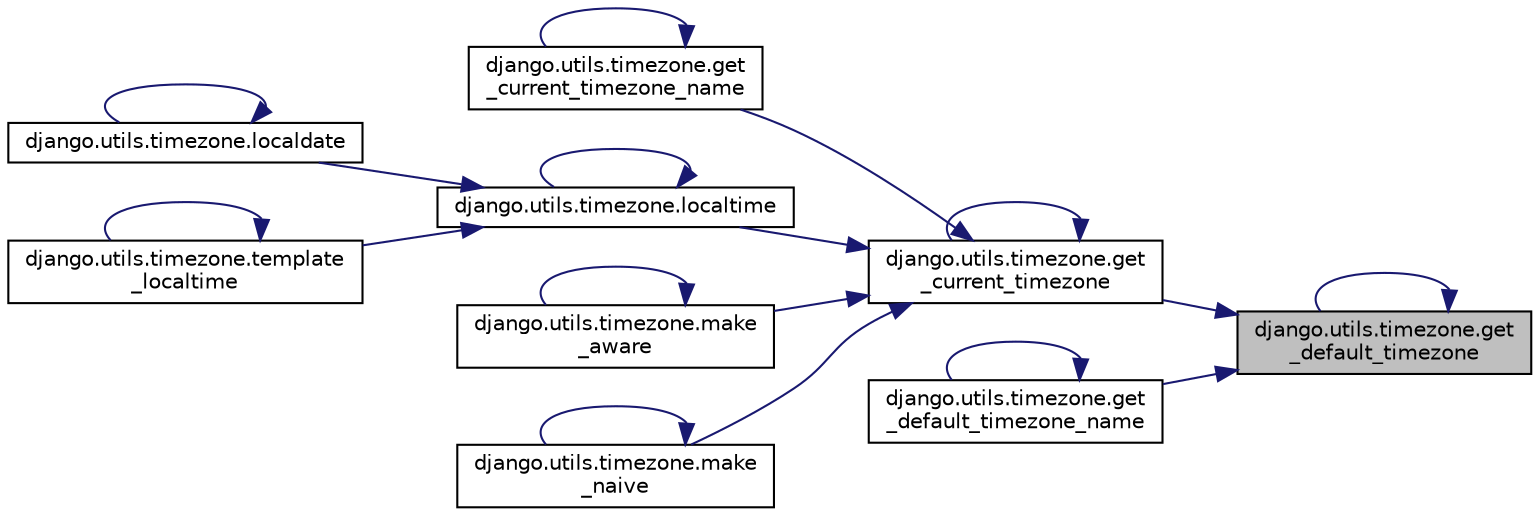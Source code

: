 digraph "django.utils.timezone.get_default_timezone"
{
 // LATEX_PDF_SIZE
  edge [fontname="Helvetica",fontsize="10",labelfontname="Helvetica",labelfontsize="10"];
  node [fontname="Helvetica",fontsize="10",shape=record];
  rankdir="RL";
  Node1 [label="django.utils.timezone.get\l_default_timezone",height=0.2,width=0.4,color="black", fillcolor="grey75", style="filled", fontcolor="black",tooltip=" "];
  Node1 -> Node2 [dir="back",color="midnightblue",fontsize="10",style="solid",fontname="Helvetica"];
  Node2 [label="django.utils.timezone.get\l_current_timezone",height=0.2,width=0.4,color="black", fillcolor="white", style="filled",URL="$d2/dc0/namespacedjango_1_1utils_1_1timezone.html#a1227004eefd0c47a79ca5a06e84850e2",tooltip=" "];
  Node2 -> Node2 [dir="back",color="midnightblue",fontsize="10",style="solid",fontname="Helvetica"];
  Node2 -> Node3 [dir="back",color="midnightblue",fontsize="10",style="solid",fontname="Helvetica"];
  Node3 [label="django.utils.timezone.get\l_current_timezone_name",height=0.2,width=0.4,color="black", fillcolor="white", style="filled",URL="$d2/dc0/namespacedjango_1_1utils_1_1timezone.html#a66e74d84cb11108468ea7a91c7cab5d9",tooltip=" "];
  Node3 -> Node3 [dir="back",color="midnightblue",fontsize="10",style="solid",fontname="Helvetica"];
  Node2 -> Node4 [dir="back",color="midnightblue",fontsize="10",style="solid",fontname="Helvetica"];
  Node4 [label="django.utils.timezone.localtime",height=0.2,width=0.4,color="black", fillcolor="white", style="filled",URL="$d2/dc0/namespacedjango_1_1utils_1_1timezone.html#a85c6e2248124bb6bfb7d8c3282f42635",tooltip=" "];
  Node4 -> Node5 [dir="back",color="midnightblue",fontsize="10",style="solid",fontname="Helvetica"];
  Node5 [label="django.utils.timezone.localdate",height=0.2,width=0.4,color="black", fillcolor="white", style="filled",URL="$d2/dc0/namespacedjango_1_1utils_1_1timezone.html#ae89089dd4a875104ad17bc2267511929",tooltip=" "];
  Node5 -> Node5 [dir="back",color="midnightblue",fontsize="10",style="solid",fontname="Helvetica"];
  Node4 -> Node4 [dir="back",color="midnightblue",fontsize="10",style="solid",fontname="Helvetica"];
  Node4 -> Node6 [dir="back",color="midnightblue",fontsize="10",style="solid",fontname="Helvetica"];
  Node6 [label="django.utils.timezone.template\l_localtime",height=0.2,width=0.4,color="black", fillcolor="white", style="filled",URL="$d2/dc0/namespacedjango_1_1utils_1_1timezone.html#af0efec0d1ccd7a43b98adaac28a1e6b8",tooltip=" "];
  Node6 -> Node6 [dir="back",color="midnightblue",fontsize="10",style="solid",fontname="Helvetica"];
  Node2 -> Node7 [dir="back",color="midnightblue",fontsize="10",style="solid",fontname="Helvetica"];
  Node7 [label="django.utils.timezone.make\l_aware",height=0.2,width=0.4,color="black", fillcolor="white", style="filled",URL="$d2/dc0/namespacedjango_1_1utils_1_1timezone.html#a8a4f205af49497d5871b2e3847a86892",tooltip=" "];
  Node7 -> Node7 [dir="back",color="midnightblue",fontsize="10",style="solid",fontname="Helvetica"];
  Node2 -> Node8 [dir="back",color="midnightblue",fontsize="10",style="solid",fontname="Helvetica"];
  Node8 [label="django.utils.timezone.make\l_naive",height=0.2,width=0.4,color="black", fillcolor="white", style="filled",URL="$d2/dc0/namespacedjango_1_1utils_1_1timezone.html#a81c3feff335d54e4aefa891f168f4006",tooltip=" "];
  Node8 -> Node8 [dir="back",color="midnightblue",fontsize="10",style="solid",fontname="Helvetica"];
  Node1 -> Node1 [dir="back",color="midnightblue",fontsize="10",style="solid",fontname="Helvetica"];
  Node1 -> Node9 [dir="back",color="midnightblue",fontsize="10",style="solid",fontname="Helvetica"];
  Node9 [label="django.utils.timezone.get\l_default_timezone_name",height=0.2,width=0.4,color="black", fillcolor="white", style="filled",URL="$d2/dc0/namespacedjango_1_1utils_1_1timezone.html#a5bc94f3aa7956f119859081cc935fb61",tooltip=" "];
  Node9 -> Node9 [dir="back",color="midnightblue",fontsize="10",style="solid",fontname="Helvetica"];
}
